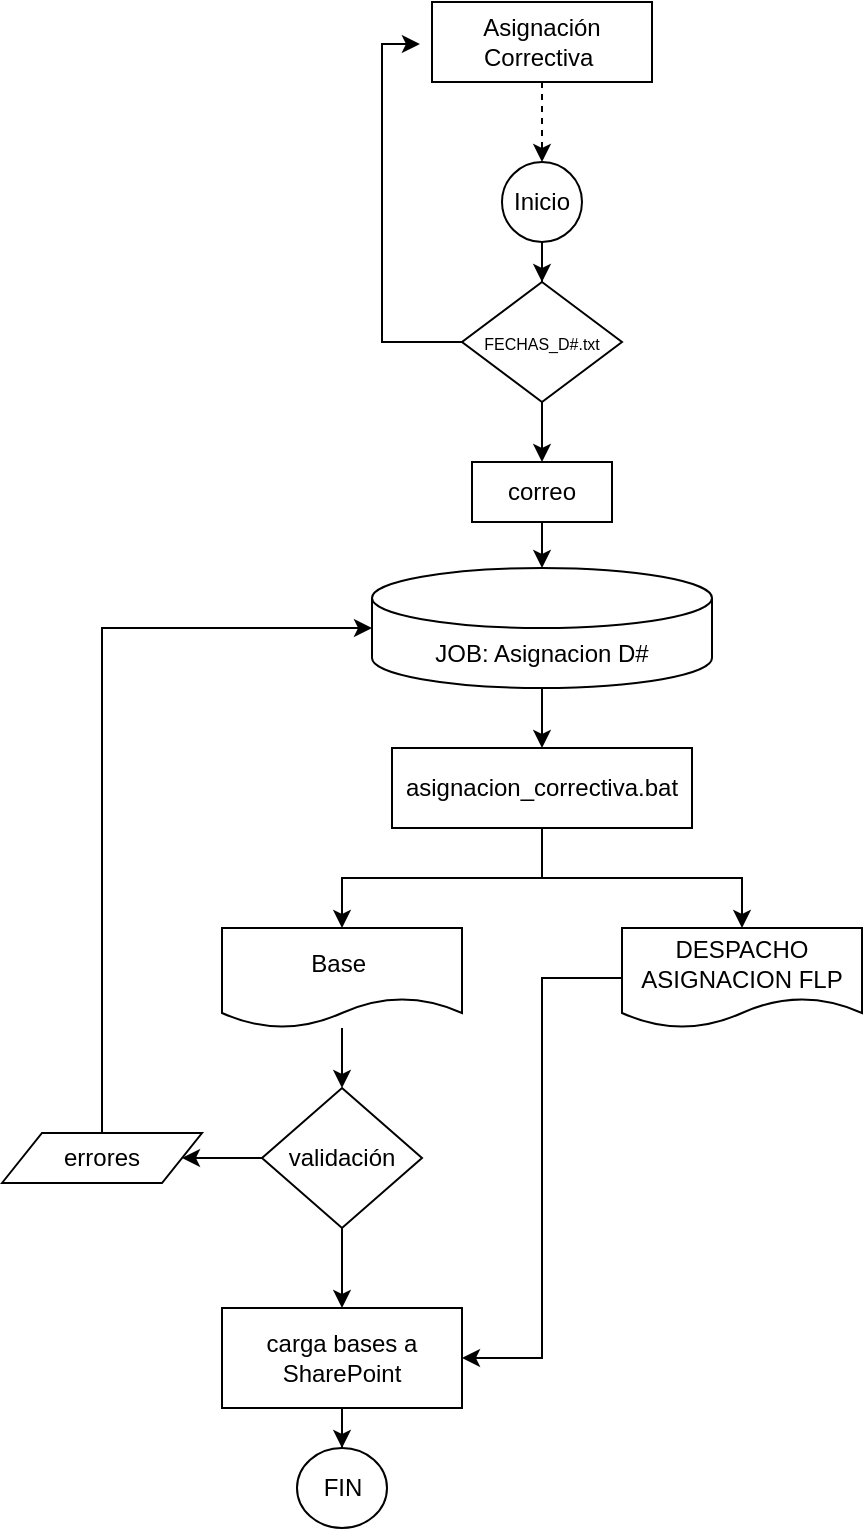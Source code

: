 <mxfile version="24.2.2" type="github" pages="2">
  <diagram id="kgpKYQtTHZ0yAKxKKP6v" name="D1,D2">
    <mxGraphModel dx="1687" dy="816" grid="1" gridSize="10" guides="1" tooltips="1" connect="1" arrows="1" fold="1" page="1" pageScale="1" pageWidth="850" pageHeight="1100" math="0" shadow="0">
      <root>
        <mxCell id="0" />
        <mxCell id="1" parent="0" />
        <mxCell id="f11yrKh_uGa1CONTe0Pn-25" value="" style="edgeStyle=orthogonalEdgeStyle;rounded=0;orthogonalLoop=1;jettySize=auto;html=1;" edge="1" parent="1" source="f11yrKh_uGa1CONTe0Pn-1" target="f11yrKh_uGa1CONTe0Pn-24">
          <mxGeometry relative="1" as="geometry" />
        </mxCell>
        <mxCell id="f11yrKh_uGa1CONTe0Pn-1" value="Inicio" style="ellipse;whiteSpace=wrap;html=1;" vertex="1" parent="1">
          <mxGeometry x="360" y="140" width="40" height="40" as="geometry" />
        </mxCell>
        <mxCell id="f11yrKh_uGa1CONTe0Pn-7" value="" style="edgeStyle=orthogonalEdgeStyle;rounded=0;orthogonalLoop=1;jettySize=auto;html=1;" edge="1" parent="1" source="f11yrKh_uGa1CONTe0Pn-4" target="f11yrKh_uGa1CONTe0Pn-6">
          <mxGeometry relative="1" as="geometry" />
        </mxCell>
        <mxCell id="f11yrKh_uGa1CONTe0Pn-4" value="JOB: Asignacion D#" style="shape=cylinder3;whiteSpace=wrap;html=1;boundedLbl=1;backgroundOutline=1;size=15;" vertex="1" parent="1">
          <mxGeometry x="295" y="343" width="170" height="60" as="geometry" />
        </mxCell>
        <mxCell id="f11yrKh_uGa1CONTe0Pn-9" value="" style="edgeStyle=orthogonalEdgeStyle;rounded=0;orthogonalLoop=1;jettySize=auto;html=1;" edge="1" parent="1" source="f11yrKh_uGa1CONTe0Pn-6" target="f11yrKh_uGa1CONTe0Pn-8">
          <mxGeometry relative="1" as="geometry" />
        </mxCell>
        <mxCell id="f11yrKh_uGa1CONTe0Pn-12" value="" style="edgeStyle=orthogonalEdgeStyle;rounded=0;orthogonalLoop=1;jettySize=auto;html=1;" edge="1" parent="1" source="f11yrKh_uGa1CONTe0Pn-6" target="f11yrKh_uGa1CONTe0Pn-11">
          <mxGeometry relative="1" as="geometry" />
        </mxCell>
        <mxCell id="f11yrKh_uGa1CONTe0Pn-6" value="asignacion_correctiva.bat" style="whiteSpace=wrap;html=1;" vertex="1" parent="1">
          <mxGeometry x="305" y="433" width="150" height="40" as="geometry" />
        </mxCell>
        <mxCell id="f11yrKh_uGa1CONTe0Pn-14" value="" style="edgeStyle=orthogonalEdgeStyle;rounded=0;orthogonalLoop=1;jettySize=auto;html=1;" edge="1" parent="1" source="f11yrKh_uGa1CONTe0Pn-8" target="f11yrKh_uGa1CONTe0Pn-13">
          <mxGeometry relative="1" as="geometry" />
        </mxCell>
        <mxCell id="f11yrKh_uGa1CONTe0Pn-8" value="Base&amp;nbsp;" style="shape=document;whiteSpace=wrap;html=1;boundedLbl=1;" vertex="1" parent="1">
          <mxGeometry x="220" y="523" width="120" height="50" as="geometry" />
        </mxCell>
        <mxCell id="f11yrKh_uGa1CONTe0Pn-17" style="edgeStyle=orthogonalEdgeStyle;rounded=0;orthogonalLoop=1;jettySize=auto;html=1;entryX=1;entryY=0.5;entryDx=0;entryDy=0;" edge="1" parent="1" source="f11yrKh_uGa1CONTe0Pn-11" target="f11yrKh_uGa1CONTe0Pn-15">
          <mxGeometry relative="1" as="geometry" />
        </mxCell>
        <mxCell id="f11yrKh_uGa1CONTe0Pn-11" value="DESPACHO ASIGNACION FLP" style="shape=document;whiteSpace=wrap;html=1;boundedLbl=1;" vertex="1" parent="1">
          <mxGeometry x="420" y="523" width="120" height="50" as="geometry" />
        </mxCell>
        <mxCell id="f11yrKh_uGa1CONTe0Pn-16" value="" style="edgeStyle=orthogonalEdgeStyle;rounded=0;orthogonalLoop=1;jettySize=auto;html=1;" edge="1" parent="1" source="f11yrKh_uGa1CONTe0Pn-13" target="f11yrKh_uGa1CONTe0Pn-15">
          <mxGeometry relative="1" as="geometry" />
        </mxCell>
        <mxCell id="f11yrKh_uGa1CONTe0Pn-19" value="" style="edgeStyle=orthogonalEdgeStyle;rounded=0;orthogonalLoop=1;jettySize=auto;html=1;" edge="1" parent="1" source="f11yrKh_uGa1CONTe0Pn-13" target="f11yrKh_uGa1CONTe0Pn-18">
          <mxGeometry relative="1" as="geometry" />
        </mxCell>
        <mxCell id="f11yrKh_uGa1CONTe0Pn-13" value="validación" style="rhombus;whiteSpace=wrap;html=1;" vertex="1" parent="1">
          <mxGeometry x="240" y="603" width="80" height="70" as="geometry" />
        </mxCell>
        <mxCell id="f11yrKh_uGa1CONTe0Pn-22" value="" style="edgeStyle=orthogonalEdgeStyle;rounded=0;orthogonalLoop=1;jettySize=auto;html=1;" edge="1" parent="1" source="f11yrKh_uGa1CONTe0Pn-15" target="f11yrKh_uGa1CONTe0Pn-20">
          <mxGeometry relative="1" as="geometry" />
        </mxCell>
        <mxCell id="f11yrKh_uGa1CONTe0Pn-15" value="carga bases a SharePoint" style="whiteSpace=wrap;html=1;" vertex="1" parent="1">
          <mxGeometry x="220" y="713" width="120" height="50" as="geometry" />
        </mxCell>
        <mxCell id="f11yrKh_uGa1CONTe0Pn-18" value="errores" style="shape=parallelogram;perimeter=parallelogramPerimeter;whiteSpace=wrap;html=1;fixedSize=1;" vertex="1" parent="1">
          <mxGeometry x="110" y="625.5" width="100" height="25" as="geometry" />
        </mxCell>
        <mxCell id="f11yrKh_uGa1CONTe0Pn-20" value="FIN" style="ellipse;whiteSpace=wrap;html=1;" vertex="1" parent="1">
          <mxGeometry x="257.5" y="783" width="45" height="40" as="geometry" />
        </mxCell>
        <mxCell id="f11yrKh_uGa1CONTe0Pn-23" style="edgeStyle=orthogonalEdgeStyle;rounded=0;orthogonalLoop=1;jettySize=auto;html=1;entryX=0;entryY=0.5;entryDx=0;entryDy=0;entryPerimeter=0;" edge="1" parent="1" source="f11yrKh_uGa1CONTe0Pn-18" target="f11yrKh_uGa1CONTe0Pn-4">
          <mxGeometry relative="1" as="geometry">
            <Array as="points">
              <mxPoint x="160" y="373" />
            </Array>
          </mxGeometry>
        </mxCell>
        <mxCell id="f11yrKh_uGa1CONTe0Pn-32" value="" style="edgeStyle=orthogonalEdgeStyle;rounded=0;orthogonalLoop=1;jettySize=auto;html=1;" edge="1" parent="1" source="f11yrKh_uGa1CONTe0Pn-24" target="f11yrKh_uGa1CONTe0Pn-31">
          <mxGeometry relative="1" as="geometry" />
        </mxCell>
        <mxCell id="f11yrKh_uGa1CONTe0Pn-24" value="&lt;font style=&quot;font-size: 8px;&quot;&gt;FECHAS_D#.txt&lt;/font&gt;" style="rhombus;whiteSpace=wrap;html=1;" vertex="1" parent="1">
          <mxGeometry x="340" y="200" width="80" height="60" as="geometry" />
        </mxCell>
        <mxCell id="f11yrKh_uGa1CONTe0Pn-33" value="" style="edgeStyle=orthogonalEdgeStyle;rounded=0;orthogonalLoop=1;jettySize=auto;html=1;" edge="1" parent="1" source="f11yrKh_uGa1CONTe0Pn-31" target="f11yrKh_uGa1CONTe0Pn-4">
          <mxGeometry relative="1" as="geometry" />
        </mxCell>
        <mxCell id="f11yrKh_uGa1CONTe0Pn-31" value="correo" style="whiteSpace=wrap;html=1;" vertex="1" parent="1">
          <mxGeometry x="345" y="290" width="70" height="30" as="geometry" />
        </mxCell>
        <mxCell id="f11yrKh_uGa1CONTe0Pn-37" value="" style="edgeStyle=orthogonalEdgeStyle;rounded=0;orthogonalLoop=1;jettySize=auto;html=1;dashed=1;" edge="1" parent="1" source="f11yrKh_uGa1CONTe0Pn-34" target="f11yrKh_uGa1CONTe0Pn-1">
          <mxGeometry relative="1" as="geometry" />
        </mxCell>
        <mxCell id="f11yrKh_uGa1CONTe0Pn-34" value="Asignación Correctiva&amp;nbsp;" style="whiteSpace=wrap;html=1;" vertex="1" parent="1">
          <mxGeometry x="325" y="60" width="110" height="40" as="geometry" />
        </mxCell>
        <mxCell id="f11yrKh_uGa1CONTe0Pn-39" style="edgeStyle=orthogonalEdgeStyle;rounded=0;orthogonalLoop=1;jettySize=auto;html=1;entryX=-0.055;entryY=0.525;entryDx=0;entryDy=0;entryPerimeter=0;" edge="1" parent="1" source="f11yrKh_uGa1CONTe0Pn-24" target="f11yrKh_uGa1CONTe0Pn-34">
          <mxGeometry relative="1" as="geometry">
            <Array as="points">
              <mxPoint x="300" y="230" />
              <mxPoint x="300" y="81" />
            </Array>
          </mxGeometry>
        </mxCell>
      </root>
    </mxGraphModel>
  </diagram>
  <diagram id="FNChDs9HU9erlVdEW6BP" name="Corte">
    <mxGraphModel dx="1434" dy="694" grid="1" gridSize="10" guides="1" tooltips="1" connect="1" arrows="1" fold="1" page="1" pageScale="1" pageWidth="827" pageHeight="1169" math="0" shadow="0">
      <root>
        <mxCell id="0" />
        <mxCell id="1" parent="0" />
      </root>
    </mxGraphModel>
  </diagram>
</mxfile>
